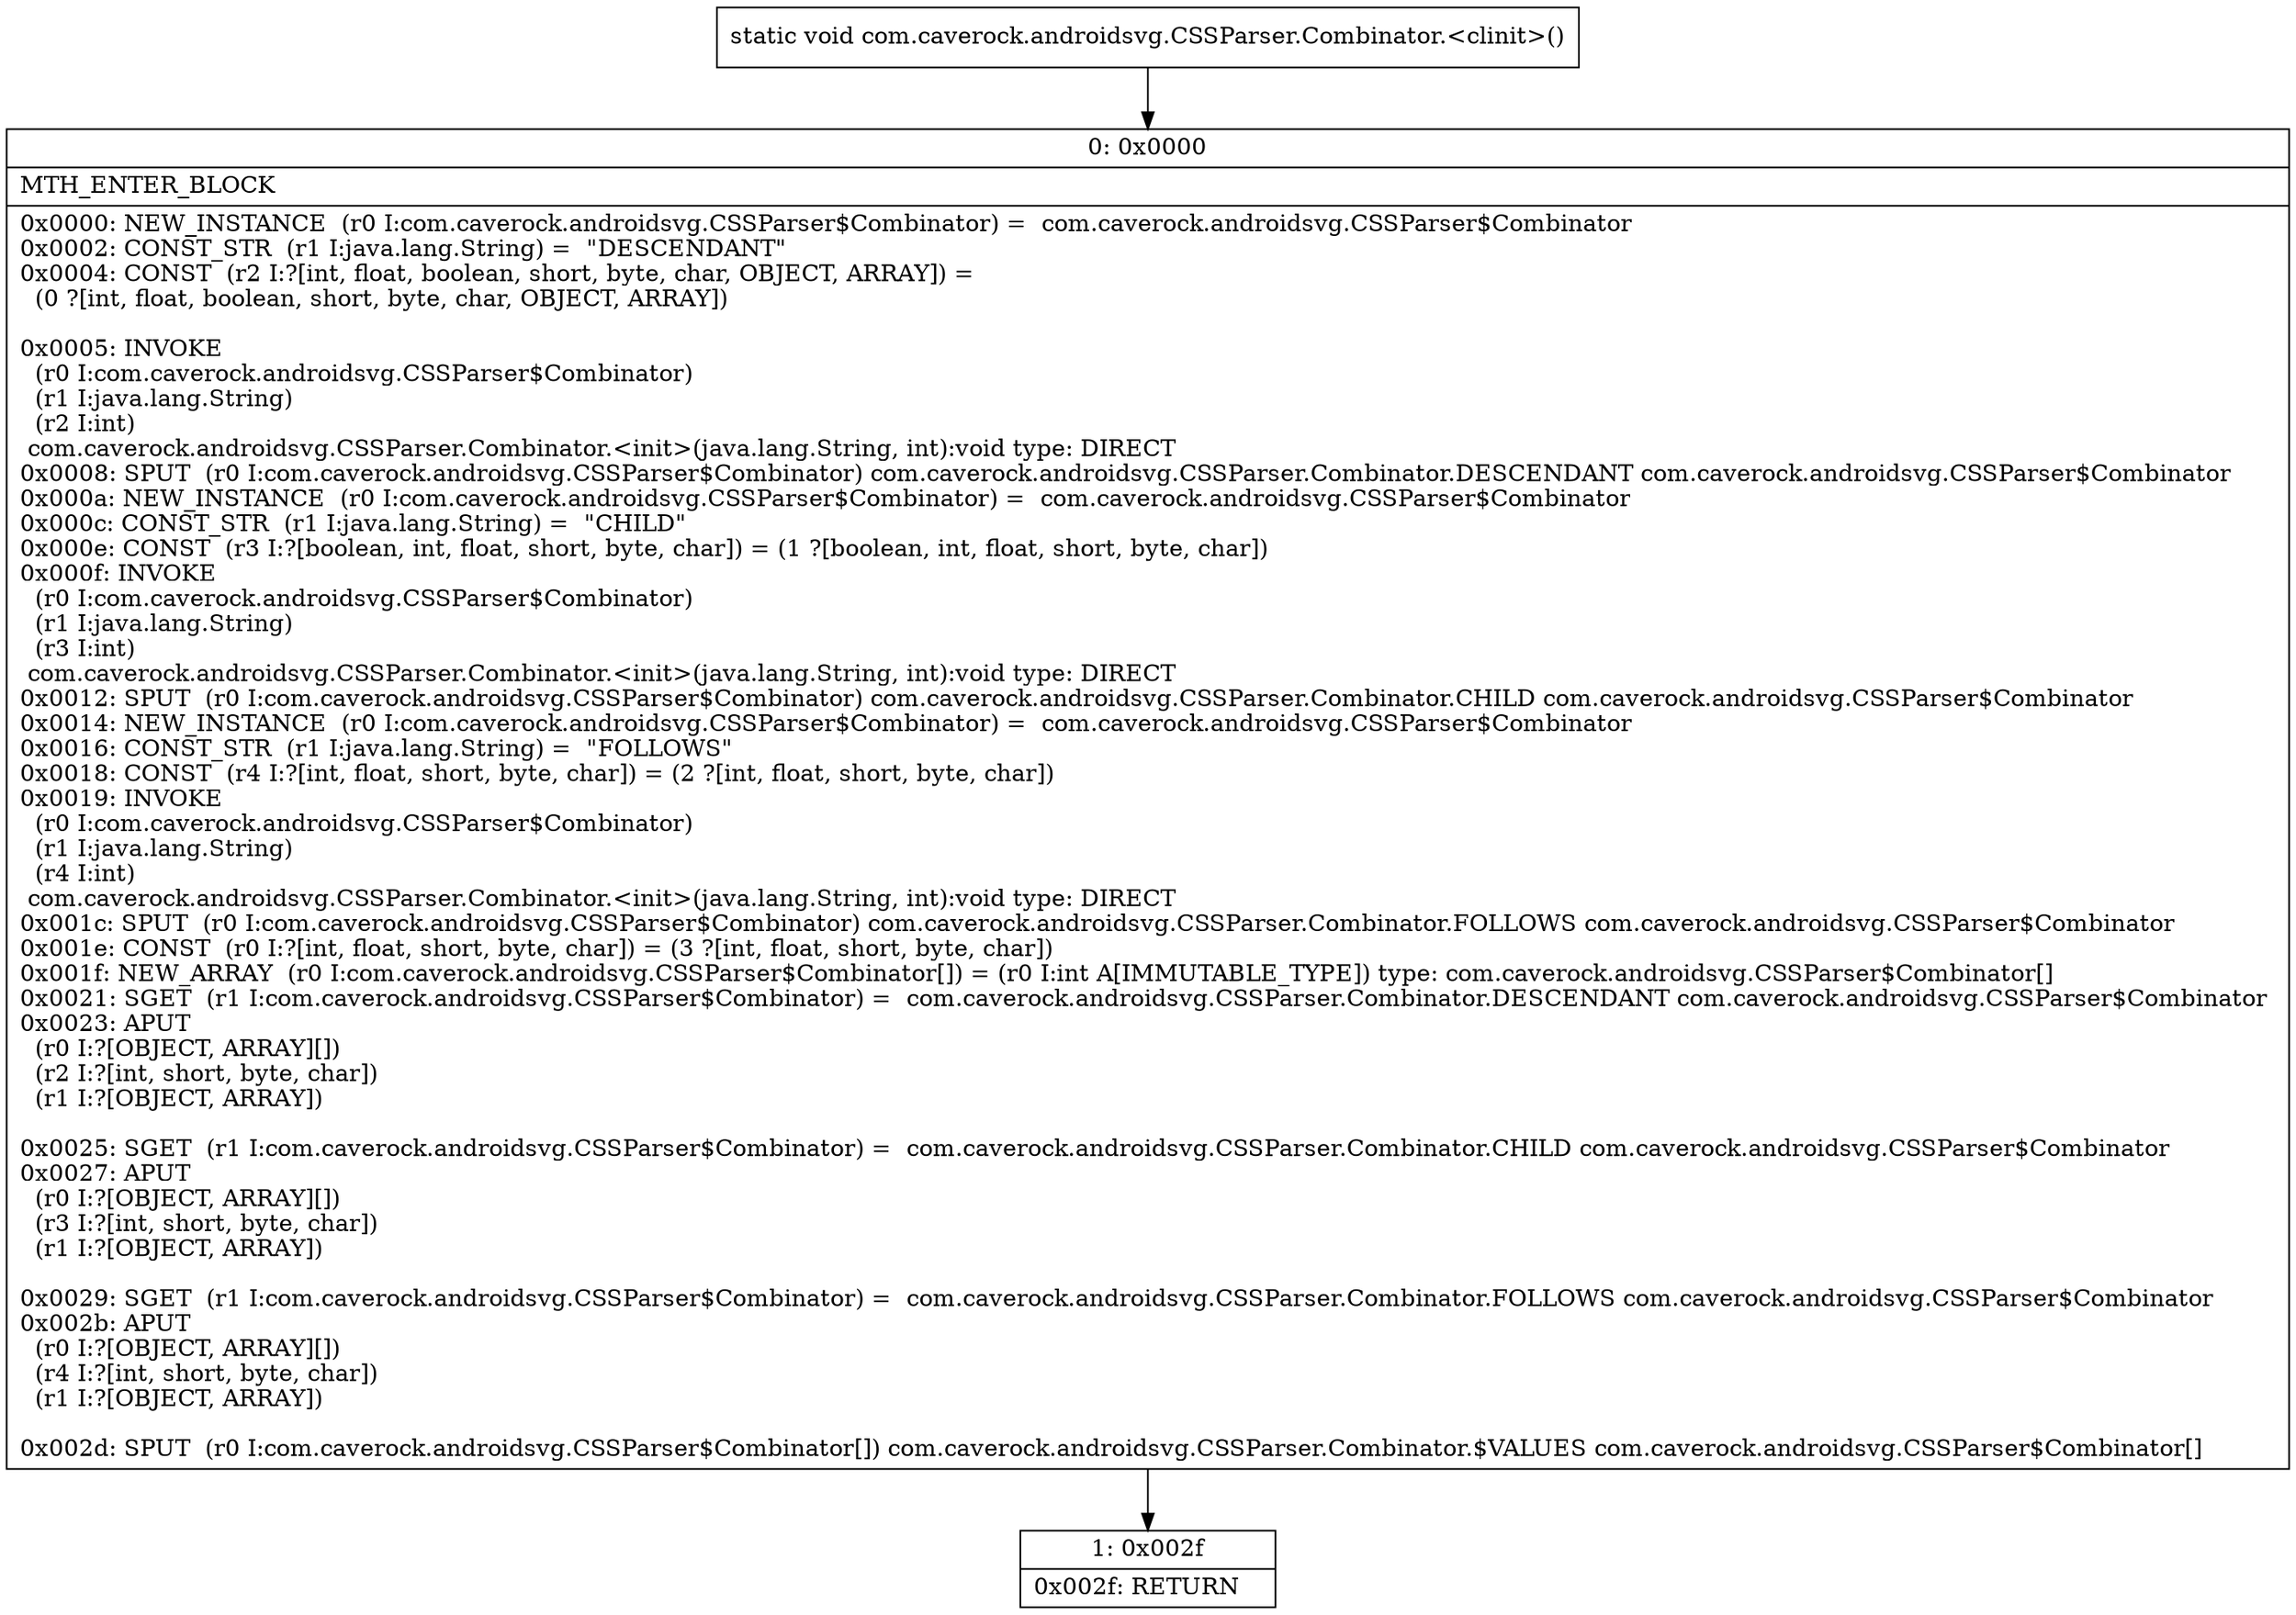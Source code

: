 digraph "CFG forcom.caverock.androidsvg.CSSParser.Combinator.\<clinit\>()V" {
Node_0 [shape=record,label="{0\:\ 0x0000|MTH_ENTER_BLOCK\l|0x0000: NEW_INSTANCE  (r0 I:com.caverock.androidsvg.CSSParser$Combinator) =  com.caverock.androidsvg.CSSParser$Combinator \l0x0002: CONST_STR  (r1 I:java.lang.String) =  \"DESCENDANT\" \l0x0004: CONST  (r2 I:?[int, float, boolean, short, byte, char, OBJECT, ARRAY]) = \l  (0 ?[int, float, boolean, short, byte, char, OBJECT, ARRAY])\l \l0x0005: INVOKE  \l  (r0 I:com.caverock.androidsvg.CSSParser$Combinator)\l  (r1 I:java.lang.String)\l  (r2 I:int)\l com.caverock.androidsvg.CSSParser.Combinator.\<init\>(java.lang.String, int):void type: DIRECT \l0x0008: SPUT  (r0 I:com.caverock.androidsvg.CSSParser$Combinator) com.caverock.androidsvg.CSSParser.Combinator.DESCENDANT com.caverock.androidsvg.CSSParser$Combinator \l0x000a: NEW_INSTANCE  (r0 I:com.caverock.androidsvg.CSSParser$Combinator) =  com.caverock.androidsvg.CSSParser$Combinator \l0x000c: CONST_STR  (r1 I:java.lang.String) =  \"CHILD\" \l0x000e: CONST  (r3 I:?[boolean, int, float, short, byte, char]) = (1 ?[boolean, int, float, short, byte, char]) \l0x000f: INVOKE  \l  (r0 I:com.caverock.androidsvg.CSSParser$Combinator)\l  (r1 I:java.lang.String)\l  (r3 I:int)\l com.caverock.androidsvg.CSSParser.Combinator.\<init\>(java.lang.String, int):void type: DIRECT \l0x0012: SPUT  (r0 I:com.caverock.androidsvg.CSSParser$Combinator) com.caverock.androidsvg.CSSParser.Combinator.CHILD com.caverock.androidsvg.CSSParser$Combinator \l0x0014: NEW_INSTANCE  (r0 I:com.caverock.androidsvg.CSSParser$Combinator) =  com.caverock.androidsvg.CSSParser$Combinator \l0x0016: CONST_STR  (r1 I:java.lang.String) =  \"FOLLOWS\" \l0x0018: CONST  (r4 I:?[int, float, short, byte, char]) = (2 ?[int, float, short, byte, char]) \l0x0019: INVOKE  \l  (r0 I:com.caverock.androidsvg.CSSParser$Combinator)\l  (r1 I:java.lang.String)\l  (r4 I:int)\l com.caverock.androidsvg.CSSParser.Combinator.\<init\>(java.lang.String, int):void type: DIRECT \l0x001c: SPUT  (r0 I:com.caverock.androidsvg.CSSParser$Combinator) com.caverock.androidsvg.CSSParser.Combinator.FOLLOWS com.caverock.androidsvg.CSSParser$Combinator \l0x001e: CONST  (r0 I:?[int, float, short, byte, char]) = (3 ?[int, float, short, byte, char]) \l0x001f: NEW_ARRAY  (r0 I:com.caverock.androidsvg.CSSParser$Combinator[]) = (r0 I:int A[IMMUTABLE_TYPE]) type: com.caverock.androidsvg.CSSParser$Combinator[] \l0x0021: SGET  (r1 I:com.caverock.androidsvg.CSSParser$Combinator) =  com.caverock.androidsvg.CSSParser.Combinator.DESCENDANT com.caverock.androidsvg.CSSParser$Combinator \l0x0023: APUT  \l  (r0 I:?[OBJECT, ARRAY][])\l  (r2 I:?[int, short, byte, char])\l  (r1 I:?[OBJECT, ARRAY])\l \l0x0025: SGET  (r1 I:com.caverock.androidsvg.CSSParser$Combinator) =  com.caverock.androidsvg.CSSParser.Combinator.CHILD com.caverock.androidsvg.CSSParser$Combinator \l0x0027: APUT  \l  (r0 I:?[OBJECT, ARRAY][])\l  (r3 I:?[int, short, byte, char])\l  (r1 I:?[OBJECT, ARRAY])\l \l0x0029: SGET  (r1 I:com.caverock.androidsvg.CSSParser$Combinator) =  com.caverock.androidsvg.CSSParser.Combinator.FOLLOWS com.caverock.androidsvg.CSSParser$Combinator \l0x002b: APUT  \l  (r0 I:?[OBJECT, ARRAY][])\l  (r4 I:?[int, short, byte, char])\l  (r1 I:?[OBJECT, ARRAY])\l \l0x002d: SPUT  (r0 I:com.caverock.androidsvg.CSSParser$Combinator[]) com.caverock.androidsvg.CSSParser.Combinator.$VALUES com.caverock.androidsvg.CSSParser$Combinator[] \l}"];
Node_1 [shape=record,label="{1\:\ 0x002f|0x002f: RETURN   \l}"];
MethodNode[shape=record,label="{static void com.caverock.androidsvg.CSSParser.Combinator.\<clinit\>() }"];
MethodNode -> Node_0;
Node_0 -> Node_1;
}

